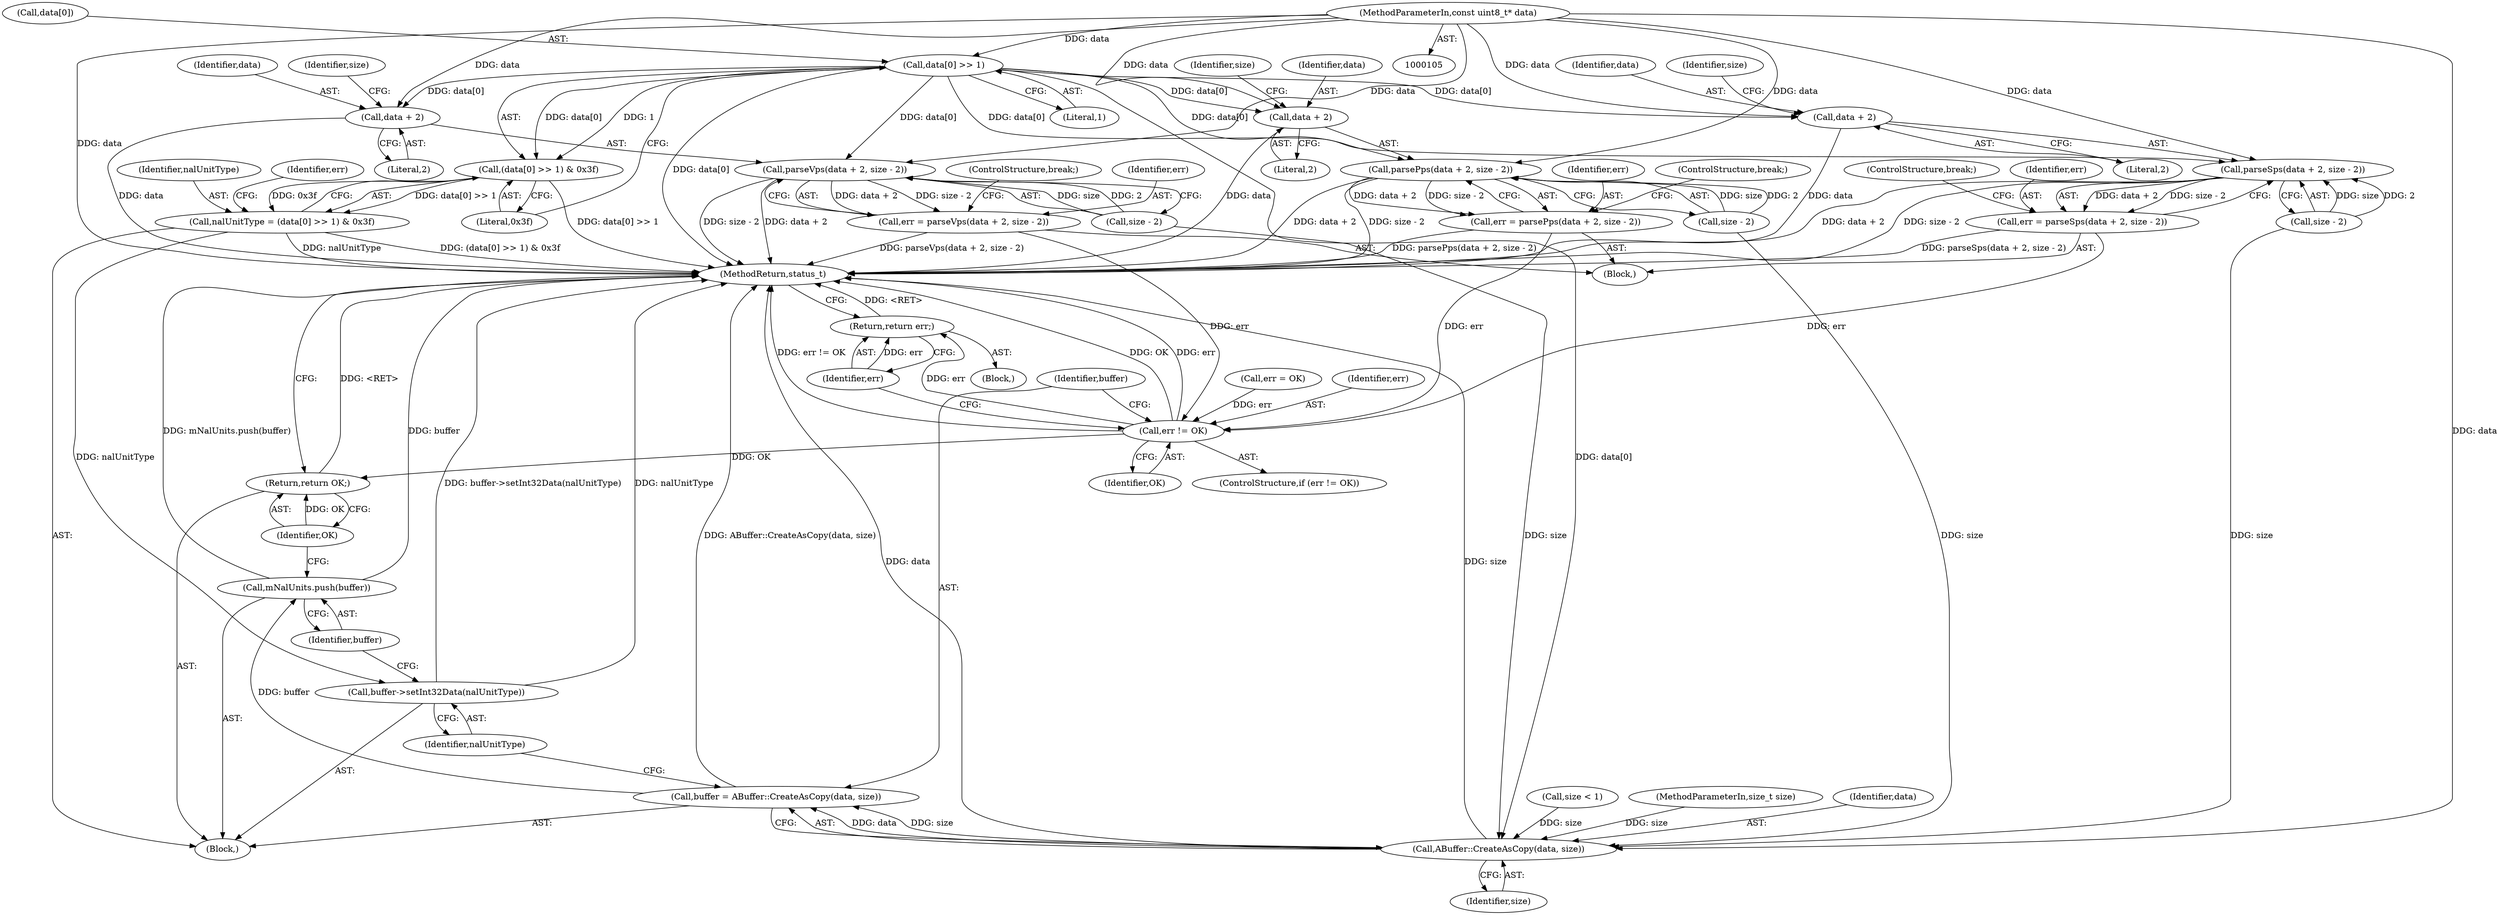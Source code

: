 digraph "0_Android_523f6b49c1a2289161f40cf9fe80b92e592e9441@array" {
"1000122" [label="(Call,data[0] >> 1)"];
"1000106" [label="(MethodParameterIn,const uint8_t* data)"];
"1000121" [label="(Call,(data[0] >> 1) & 0x3f)"];
"1000119" [label="(Call,nalUnitType = (data[0] >> 1) & 0x3f)"];
"1000216" [label="(Call,buffer->setInt32Data(nalUnitType))"];
"1000147" [label="(Call,parseVps(data + 2, size - 2))"];
"1000145" [label="(Call,err = parseVps(data + 2, size - 2))"];
"1000204" [label="(Call,err != OK)"];
"1000208" [label="(Return,return err;)"];
"1000220" [label="(Return,return OK;)"];
"1000148" [label="(Call,data + 2)"];
"1000167" [label="(Call,parseSps(data + 2, size - 2))"];
"1000165" [label="(Call,err = parseSps(data + 2, size - 2))"];
"1000168" [label="(Call,data + 2)"];
"1000187" [label="(Call,parsePps(data + 2, size - 2))"];
"1000185" [label="(Call,err = parsePps(data + 2, size - 2))"];
"1000188" [label="(Call,data + 2)"];
"1000213" [label="(Call,ABuffer::CreateAsCopy(data, size))"];
"1000211" [label="(Call,buffer = ABuffer::CreateAsCopy(data, size))"];
"1000218" [label="(Call,mNalUnits.push(buffer))"];
"1000154" [label="(ControlStructure,break;)"];
"1000119" [label="(Call,nalUnitType = (data[0] >> 1) & 0x3f)"];
"1000110" [label="(Call,size < 1)"];
"1000168" [label="(Call,data + 2)"];
"1000108" [label="(Block,)"];
"1000123" [label="(Call,data[0])"];
"1000186" [label="(Identifier,err)"];
"1000203" [label="(ControlStructure,if (err != OK))"];
"1000170" [label="(Literal,2)"];
"1000129" [label="(Call,err = OK)"];
"1000150" [label="(Literal,2)"];
"1000151" [label="(Call,size - 2)"];
"1000206" [label="(Identifier,OK)"];
"1000216" [label="(Call,buffer->setInt32Data(nalUnitType))"];
"1000192" [label="(Identifier,size)"];
"1000219" [label="(Identifier,buffer)"];
"1000147" [label="(Call,parseVps(data + 2, size - 2))"];
"1000174" [label="(ControlStructure,break;)"];
"1000169" [label="(Identifier,data)"];
"1000209" [label="(Identifier,err)"];
"1000106" [label="(MethodParameterIn,const uint8_t* data)"];
"1000190" [label="(Literal,2)"];
"1000165" [label="(Call,err = parseSps(data + 2, size - 2))"];
"1000222" [label="(MethodReturn,status_t)"];
"1000185" [label="(Call,err = parsePps(data + 2, size - 2))"];
"1000107" [label="(MethodParameterIn,size_t size)"];
"1000134" [label="(Block,)"];
"1000221" [label="(Identifier,OK)"];
"1000211" [label="(Call,buffer = ABuffer::CreateAsCopy(data, size))"];
"1000145" [label="(Call,err = parseVps(data + 2, size - 2))"];
"1000149" [label="(Identifier,data)"];
"1000220" [label="(Return,return OK;)"];
"1000122" [label="(Call,data[0] >> 1)"];
"1000187" [label="(Call,parsePps(data + 2, size - 2))"];
"1000152" [label="(Identifier,size)"];
"1000189" [label="(Identifier,data)"];
"1000207" [label="(Block,)"];
"1000126" [label="(Literal,1)"];
"1000212" [label="(Identifier,buffer)"];
"1000120" [label="(Identifier,nalUnitType)"];
"1000167" [label="(Call,parseSps(data + 2, size - 2))"];
"1000214" [label="(Identifier,data)"];
"1000204" [label="(Call,err != OK)"];
"1000127" [label="(Literal,0x3f)"];
"1000217" [label="(Identifier,nalUnitType)"];
"1000148" [label="(Call,data + 2)"];
"1000191" [label="(Call,size - 2)"];
"1000146" [label="(Identifier,err)"];
"1000171" [label="(Call,size - 2)"];
"1000188" [label="(Call,data + 2)"];
"1000130" [label="(Identifier,err)"];
"1000166" [label="(Identifier,err)"];
"1000121" [label="(Call,(data[0] >> 1) & 0x3f)"];
"1000208" [label="(Return,return err;)"];
"1000218" [label="(Call,mNalUnits.push(buffer))"];
"1000213" [label="(Call,ABuffer::CreateAsCopy(data, size))"];
"1000194" [label="(ControlStructure,break;)"];
"1000205" [label="(Identifier,err)"];
"1000172" [label="(Identifier,size)"];
"1000215" [label="(Identifier,size)"];
"1000122" -> "1000121"  [label="AST: "];
"1000122" -> "1000126"  [label="CFG: "];
"1000123" -> "1000122"  [label="AST: "];
"1000126" -> "1000122"  [label="AST: "];
"1000127" -> "1000122"  [label="CFG: "];
"1000122" -> "1000222"  [label="DDG: data[0]"];
"1000122" -> "1000121"  [label="DDG: data[0]"];
"1000122" -> "1000121"  [label="DDG: 1"];
"1000106" -> "1000122"  [label="DDG: data"];
"1000122" -> "1000147"  [label="DDG: data[0]"];
"1000122" -> "1000148"  [label="DDG: data[0]"];
"1000122" -> "1000167"  [label="DDG: data[0]"];
"1000122" -> "1000168"  [label="DDG: data[0]"];
"1000122" -> "1000187"  [label="DDG: data[0]"];
"1000122" -> "1000188"  [label="DDG: data[0]"];
"1000122" -> "1000213"  [label="DDG: data[0]"];
"1000106" -> "1000105"  [label="AST: "];
"1000106" -> "1000222"  [label="DDG: data"];
"1000106" -> "1000147"  [label="DDG: data"];
"1000106" -> "1000148"  [label="DDG: data"];
"1000106" -> "1000167"  [label="DDG: data"];
"1000106" -> "1000168"  [label="DDG: data"];
"1000106" -> "1000187"  [label="DDG: data"];
"1000106" -> "1000188"  [label="DDG: data"];
"1000106" -> "1000213"  [label="DDG: data"];
"1000121" -> "1000119"  [label="AST: "];
"1000121" -> "1000127"  [label="CFG: "];
"1000127" -> "1000121"  [label="AST: "];
"1000119" -> "1000121"  [label="CFG: "];
"1000121" -> "1000222"  [label="DDG: data[0] >> 1"];
"1000121" -> "1000119"  [label="DDG: data[0] >> 1"];
"1000121" -> "1000119"  [label="DDG: 0x3f"];
"1000119" -> "1000108"  [label="AST: "];
"1000120" -> "1000119"  [label="AST: "];
"1000130" -> "1000119"  [label="CFG: "];
"1000119" -> "1000222"  [label="DDG: (data[0] >> 1) & 0x3f"];
"1000119" -> "1000222"  [label="DDG: nalUnitType"];
"1000119" -> "1000216"  [label="DDG: nalUnitType"];
"1000216" -> "1000108"  [label="AST: "];
"1000216" -> "1000217"  [label="CFG: "];
"1000217" -> "1000216"  [label="AST: "];
"1000219" -> "1000216"  [label="CFG: "];
"1000216" -> "1000222"  [label="DDG: buffer->setInt32Data(nalUnitType)"];
"1000216" -> "1000222"  [label="DDG: nalUnitType"];
"1000147" -> "1000145"  [label="AST: "];
"1000147" -> "1000151"  [label="CFG: "];
"1000148" -> "1000147"  [label="AST: "];
"1000151" -> "1000147"  [label="AST: "];
"1000145" -> "1000147"  [label="CFG: "];
"1000147" -> "1000222"  [label="DDG: size - 2"];
"1000147" -> "1000222"  [label="DDG: data + 2"];
"1000147" -> "1000145"  [label="DDG: data + 2"];
"1000147" -> "1000145"  [label="DDG: size - 2"];
"1000151" -> "1000147"  [label="DDG: size"];
"1000151" -> "1000147"  [label="DDG: 2"];
"1000145" -> "1000134"  [label="AST: "];
"1000146" -> "1000145"  [label="AST: "];
"1000154" -> "1000145"  [label="CFG: "];
"1000145" -> "1000222"  [label="DDG: parseVps(data + 2, size - 2)"];
"1000145" -> "1000204"  [label="DDG: err"];
"1000204" -> "1000203"  [label="AST: "];
"1000204" -> "1000206"  [label="CFG: "];
"1000205" -> "1000204"  [label="AST: "];
"1000206" -> "1000204"  [label="AST: "];
"1000209" -> "1000204"  [label="CFG: "];
"1000212" -> "1000204"  [label="CFG: "];
"1000204" -> "1000222"  [label="DDG: OK"];
"1000204" -> "1000222"  [label="DDG: err"];
"1000204" -> "1000222"  [label="DDG: err != OK"];
"1000165" -> "1000204"  [label="DDG: err"];
"1000129" -> "1000204"  [label="DDG: err"];
"1000185" -> "1000204"  [label="DDG: err"];
"1000204" -> "1000208"  [label="DDG: err"];
"1000204" -> "1000220"  [label="DDG: OK"];
"1000208" -> "1000207"  [label="AST: "];
"1000208" -> "1000209"  [label="CFG: "];
"1000209" -> "1000208"  [label="AST: "];
"1000222" -> "1000208"  [label="CFG: "];
"1000208" -> "1000222"  [label="DDG: <RET>"];
"1000209" -> "1000208"  [label="DDG: err"];
"1000220" -> "1000108"  [label="AST: "];
"1000220" -> "1000221"  [label="CFG: "];
"1000221" -> "1000220"  [label="AST: "];
"1000222" -> "1000220"  [label="CFG: "];
"1000220" -> "1000222"  [label="DDG: <RET>"];
"1000221" -> "1000220"  [label="DDG: OK"];
"1000148" -> "1000150"  [label="CFG: "];
"1000149" -> "1000148"  [label="AST: "];
"1000150" -> "1000148"  [label="AST: "];
"1000152" -> "1000148"  [label="CFG: "];
"1000148" -> "1000222"  [label="DDG: data"];
"1000167" -> "1000165"  [label="AST: "];
"1000167" -> "1000171"  [label="CFG: "];
"1000168" -> "1000167"  [label="AST: "];
"1000171" -> "1000167"  [label="AST: "];
"1000165" -> "1000167"  [label="CFG: "];
"1000167" -> "1000222"  [label="DDG: data + 2"];
"1000167" -> "1000222"  [label="DDG: size - 2"];
"1000167" -> "1000165"  [label="DDG: data + 2"];
"1000167" -> "1000165"  [label="DDG: size - 2"];
"1000171" -> "1000167"  [label="DDG: size"];
"1000171" -> "1000167"  [label="DDG: 2"];
"1000165" -> "1000134"  [label="AST: "];
"1000166" -> "1000165"  [label="AST: "];
"1000174" -> "1000165"  [label="CFG: "];
"1000165" -> "1000222"  [label="DDG: parseSps(data + 2, size - 2)"];
"1000168" -> "1000170"  [label="CFG: "];
"1000169" -> "1000168"  [label="AST: "];
"1000170" -> "1000168"  [label="AST: "];
"1000172" -> "1000168"  [label="CFG: "];
"1000168" -> "1000222"  [label="DDG: data"];
"1000187" -> "1000185"  [label="AST: "];
"1000187" -> "1000191"  [label="CFG: "];
"1000188" -> "1000187"  [label="AST: "];
"1000191" -> "1000187"  [label="AST: "];
"1000185" -> "1000187"  [label="CFG: "];
"1000187" -> "1000222"  [label="DDG: data + 2"];
"1000187" -> "1000222"  [label="DDG: size - 2"];
"1000187" -> "1000185"  [label="DDG: data + 2"];
"1000187" -> "1000185"  [label="DDG: size - 2"];
"1000191" -> "1000187"  [label="DDG: size"];
"1000191" -> "1000187"  [label="DDG: 2"];
"1000185" -> "1000134"  [label="AST: "];
"1000186" -> "1000185"  [label="AST: "];
"1000194" -> "1000185"  [label="CFG: "];
"1000185" -> "1000222"  [label="DDG: parsePps(data + 2, size - 2)"];
"1000188" -> "1000190"  [label="CFG: "];
"1000189" -> "1000188"  [label="AST: "];
"1000190" -> "1000188"  [label="AST: "];
"1000192" -> "1000188"  [label="CFG: "];
"1000188" -> "1000222"  [label="DDG: data"];
"1000213" -> "1000211"  [label="AST: "];
"1000213" -> "1000215"  [label="CFG: "];
"1000214" -> "1000213"  [label="AST: "];
"1000215" -> "1000213"  [label="AST: "];
"1000211" -> "1000213"  [label="CFG: "];
"1000213" -> "1000222"  [label="DDG: data"];
"1000213" -> "1000222"  [label="DDG: size"];
"1000213" -> "1000211"  [label="DDG: data"];
"1000213" -> "1000211"  [label="DDG: size"];
"1000171" -> "1000213"  [label="DDG: size"];
"1000151" -> "1000213"  [label="DDG: size"];
"1000110" -> "1000213"  [label="DDG: size"];
"1000191" -> "1000213"  [label="DDG: size"];
"1000107" -> "1000213"  [label="DDG: size"];
"1000211" -> "1000108"  [label="AST: "];
"1000212" -> "1000211"  [label="AST: "];
"1000217" -> "1000211"  [label="CFG: "];
"1000211" -> "1000222"  [label="DDG: ABuffer::CreateAsCopy(data, size)"];
"1000211" -> "1000218"  [label="DDG: buffer"];
"1000218" -> "1000108"  [label="AST: "];
"1000218" -> "1000219"  [label="CFG: "];
"1000219" -> "1000218"  [label="AST: "];
"1000221" -> "1000218"  [label="CFG: "];
"1000218" -> "1000222"  [label="DDG: buffer"];
"1000218" -> "1000222"  [label="DDG: mNalUnits.push(buffer)"];
}

